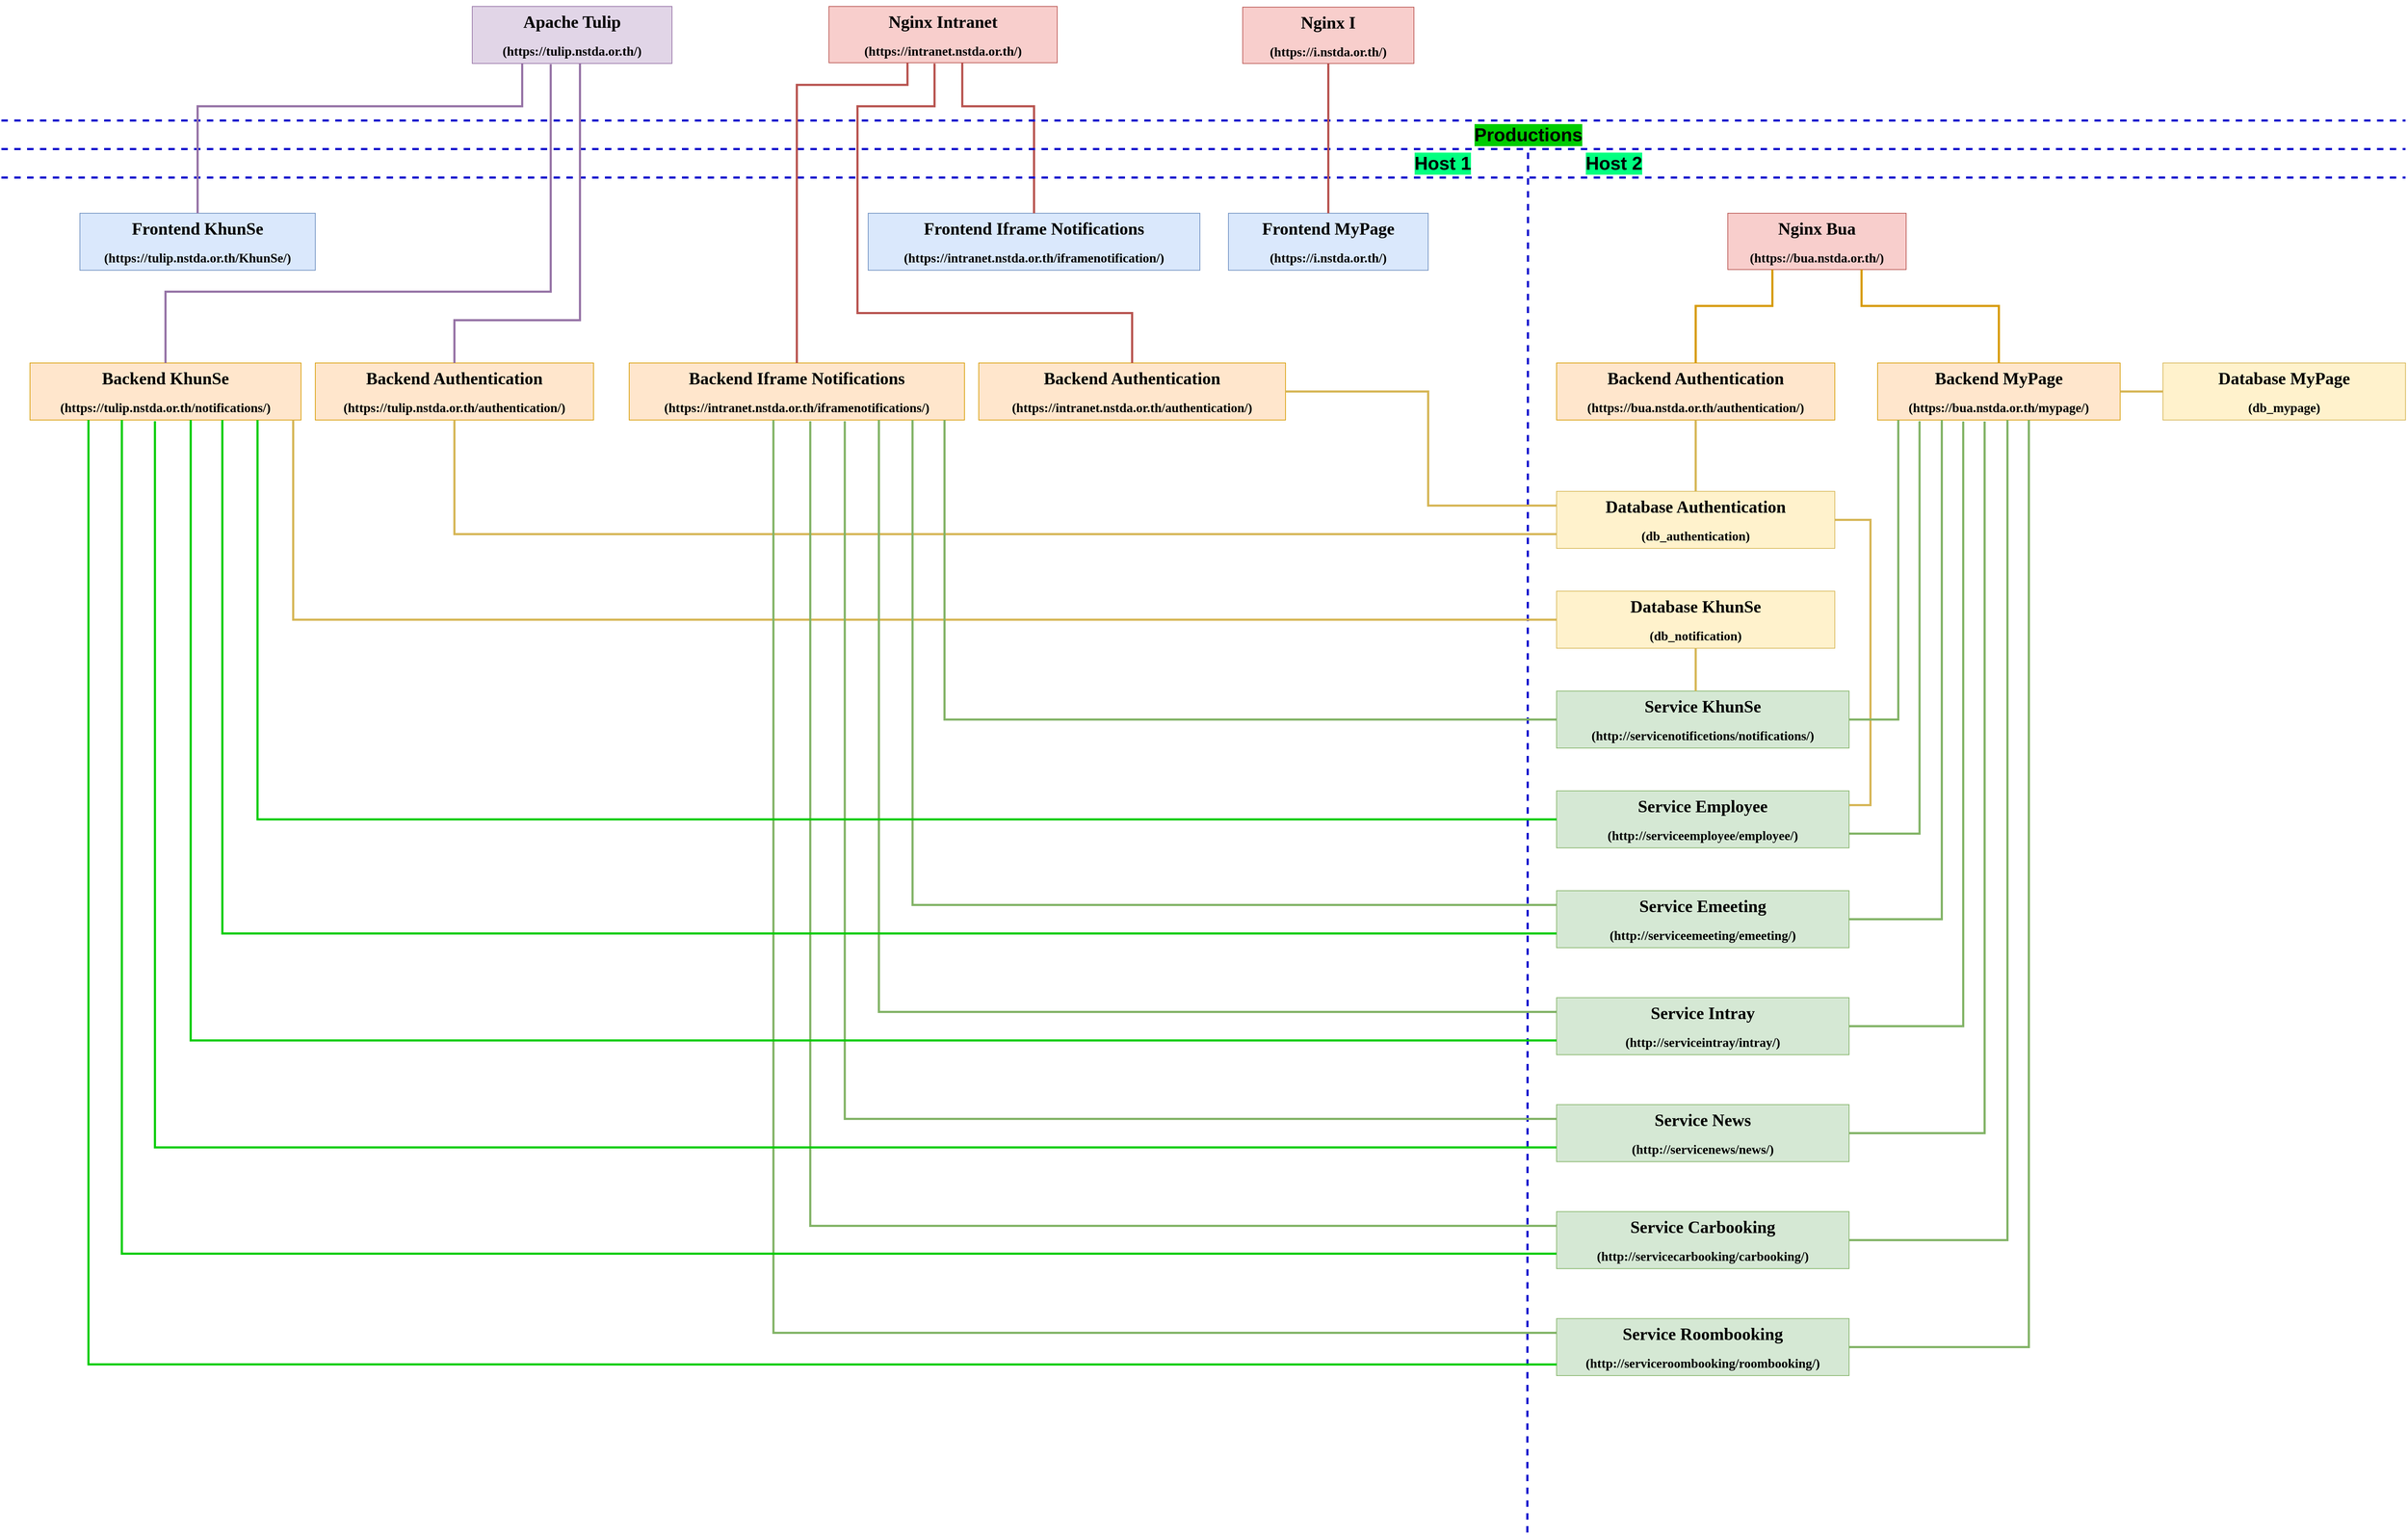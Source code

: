 <mxfile version="10.8.5" type="github"><diagram id="rdKb4eFTYl8fTvTbJPUn" name="Page-1"><mxGraphModel dx="4773" dy="2013" grid="1" gridSize="10" guides="1" tooltips="1" connect="1" arrows="1" fold="1" page="1" pageScale="1" pageWidth="850" pageHeight="1100" math="0" shadow="0"><root><mxCell id="0"/><mxCell id="1" parent="0"/><mxCell id="Vex7IzQAHNFTmKqDW15E-1" value="&lt;h1&gt;&lt;font face=&quot;Tahoma&quot;&gt;Frontend Iframe Notifications&lt;/font&gt;&lt;/h1&gt;&lt;h2&gt;&lt;font face=&quot;Tahoma&quot;&gt;(https://intranet.nstda.or.th/iframenotification/)&lt;/font&gt;&lt;/h2&gt;" style="rounded=0;whiteSpace=wrap;html=1;fillColor=#dae8fc;strokeColor=#6c8ebf;" vertex="1" parent="1"><mxGeometry x="375" y="330" width="465" height="80" as="geometry"/></mxCell><mxCell id="Vex7IzQAHNFTmKqDW15E-3" value="&lt;h1&gt;&lt;font face=&quot;Tahoma&quot;&gt;Frontend KhunSe&lt;/font&gt;&lt;/h1&gt;&lt;h2&gt;&lt;font face=&quot;Tahoma&quot;&gt;(https://tulip.nstda.or.th/KhunSe/)&lt;/font&gt;&lt;/h2&gt;" style="rounded=0;whiteSpace=wrap;html=1;fillColor=#dae8fc;strokeColor=#6c8ebf;" vertex="1" parent="1"><mxGeometry x="-730" y="330" width="330" height="80" as="geometry"/></mxCell><mxCell id="Vex7IzQAHNFTmKqDW15E-4" value="&lt;h1&gt;&lt;font face=&quot;Tahoma&quot;&gt;Frontend MyPage&lt;/font&gt;&lt;/h1&gt;&lt;h2&gt;&lt;font face=&quot;Tahoma&quot;&gt;(https://i.nstda.or.th/)&lt;/font&gt;&lt;/h2&gt;" style="rounded=0;whiteSpace=wrap;html=1;fillColor=#dae8fc;strokeColor=#6c8ebf;" vertex="1" parent="1"><mxGeometry x="880" y="330" width="280" height="80" as="geometry"/></mxCell><mxCell id="Vex7IzQAHNFTmKqDW15E-5" value="&lt;h1&gt;&lt;font face=&quot;Tahoma&quot;&gt;Backend KhunSe&lt;/font&gt;&lt;/h1&gt;&lt;h2&gt;&lt;font face=&quot;Tahoma&quot;&gt;(https://tulip.nstda.or.th/notifications/)&lt;/font&gt;&lt;/h2&gt;" style="rounded=0;whiteSpace=wrap;html=1;fillColor=#ffe6cc;strokeColor=#d79b00;" vertex="1" parent="1"><mxGeometry x="-800" y="540" width="380" height="80" as="geometry"/></mxCell><mxCell id="Vex7IzQAHNFTmKqDW15E-24" style="edgeStyle=orthogonalEdgeStyle;rounded=0;orthogonalLoop=1;jettySize=auto;html=1;exitX=0.584;exitY=1;exitDx=0;exitDy=0;entryX=0.5;entryY=0;entryDx=0;entryDy=0;strokeColor=#b85450;strokeWidth=3;fontSize=26;endArrow=none;endFill=0;fillColor=#f8cecc;exitPerimeter=0;" edge="1" parent="1" source="Vex7IzQAHNFTmKqDW15E-10" target="Vex7IzQAHNFTmKqDW15E-1"><mxGeometry relative="1" as="geometry"><Array as="points"><mxPoint x="507" y="180"/><mxPoint x="608" y="180"/></Array></mxGeometry></mxCell><mxCell id="Vex7IzQAHNFTmKqDW15E-10" value="&lt;h1&gt;&lt;font face=&quot;Tahoma&quot;&gt;Nginx Intranet&lt;/font&gt;&lt;/h1&gt;&lt;h2&gt;&lt;font face=&quot;Tahoma&quot;&gt;(https://intranet.nstda.or.th/)&lt;/font&gt;&lt;/h2&gt;" style="rounded=0;whiteSpace=wrap;html=1;fillColor=#f8cecc;strokeColor=#b85450;" vertex="1" parent="1"><mxGeometry x="320" y="40" width="320" height="79" as="geometry"/></mxCell><mxCell id="Vex7IzQAHNFTmKqDW15E-12" value="&lt;h1&gt;&lt;font face=&quot;Tahoma&quot;&gt;Apache Tulip&lt;/font&gt;&lt;/h1&gt;&lt;h2&gt;&lt;font face=&quot;Tahoma&quot;&gt;(https://tulip.nstda.or.th/)&lt;/font&gt;&lt;/h2&gt;" style="rounded=0;whiteSpace=wrap;html=1;fillColor=#e1d5e7;strokeColor=#9673a6;" vertex="1" parent="1"><mxGeometry x="-180" y="40" width="280" height="80" as="geometry"/></mxCell><mxCell id="Vex7IzQAHNFTmKqDW15E-13" value="&lt;h1&gt;&lt;font face=&quot;Tahoma&quot;&gt;Backend Authentication&lt;/font&gt;&lt;/h1&gt;&lt;h2&gt;&lt;font face=&quot;Tahoma&quot;&gt;(https://tulip.nstda.or.th/authentication/)&lt;/font&gt;&lt;/h2&gt;" style="rounded=0;whiteSpace=wrap;html=1;fillColor=#ffe6cc;strokeColor=#d79b00;" vertex="1" parent="1"><mxGeometry x="-400" y="540" width="390" height="80" as="geometry"/></mxCell><mxCell id="Vex7IzQAHNFTmKqDW15E-14" value="" style="endArrow=none;dashed=1;html=1;strokeColor=#0000CC;strokeWidth=3;" edge="1" parent="1"><mxGeometry width="50" height="50" relative="1" as="geometry"><mxPoint x="-840" y="240" as="sourcePoint"/><mxPoint x="2530" y="240" as="targetPoint"/></mxGeometry></mxCell><mxCell id="Vex7IzQAHNFTmKqDW15E-18" value="&lt;b style=&quot;font-size: 26px;&quot;&gt;&lt;font style=&quot;font-size: 26px;&quot;&gt;Host 1&lt;/font&gt;&lt;/b&gt;" style="text;html=1;resizable=0;points=[];align=center;verticalAlign=middle;labelBackgroundColor=#00FF80;fontSize=26;" vertex="1" connectable="0" parent="Vex7IzQAHNFTmKqDW15E-14"><mxGeometry x="-0.139" y="-10" relative="1" as="geometry"><mxPoint x="569" y="10" as="offset"/></mxGeometry></mxCell><mxCell id="Vex7IzQAHNFTmKqDW15E-15" value="&lt;h1&gt;&lt;font face=&quot;Tahoma&quot;&gt;Nginx I&lt;/font&gt;&lt;/h1&gt;&lt;h2&gt;&lt;font face=&quot;Tahoma&quot;&gt;(https://i.nstda.or.th/)&lt;/font&gt;&lt;/h2&gt;" style="rounded=0;whiteSpace=wrap;html=1;fillColor=#f8cecc;strokeColor=#b85450;" vertex="1" parent="1"><mxGeometry x="900" y="41" width="240" height="79" as="geometry"/></mxCell><mxCell id="Vex7IzQAHNFTmKqDW15E-16" value="" style="endArrow=none;dashed=1;html=1;strokeColor=#0000CC;strokeWidth=3;" edge="1" parent="1"><mxGeometry width="50" height="50" relative="1" as="geometry"><mxPoint x="-840" y="280" as="sourcePoint"/><mxPoint x="2530" y="280" as="targetPoint"/></mxGeometry></mxCell><mxCell id="Vex7IzQAHNFTmKqDW15E-17" value="" style="endArrow=none;dashed=1;html=1;strokeColor=#0000CC;strokeWidth=3;" edge="1" parent="1"><mxGeometry width="50" height="50" relative="1" as="geometry"><mxPoint x="1299" y="2180" as="sourcePoint"/><mxPoint x="1300" y="240" as="targetPoint"/></mxGeometry></mxCell><mxCell id="Vex7IzQAHNFTmKqDW15E-20" value="&lt;h1&gt;&lt;font face=&quot;Tahoma&quot;&gt;Nginx Bua&lt;/font&gt;&lt;/h1&gt;&lt;h2&gt;&lt;font face=&quot;Tahoma&quot;&gt;(https://bua.nstda.or.th/)&lt;/font&gt;&lt;/h2&gt;" style="rounded=0;whiteSpace=wrap;html=1;fillColor=#f8cecc;strokeColor=#b85450;" vertex="1" parent="1"><mxGeometry x="1580" y="330" width="250" height="79" as="geometry"/></mxCell><mxCell id="Vex7IzQAHNFTmKqDW15E-21" value="" style="endArrow=none;dashed=1;html=1;strokeColor=#0000CC;strokeWidth=3;" edge="1" parent="1"><mxGeometry width="50" height="50" relative="1" as="geometry"><mxPoint x="-840" y="200" as="sourcePoint"/><mxPoint x="2530" y="200" as="targetPoint"/></mxGeometry></mxCell><mxCell id="Vex7IzQAHNFTmKqDW15E-22" value="&lt;b style=&quot;font-size: 26px&quot;&gt;&lt;font style=&quot;font-size: 26px&quot;&gt;Productions&lt;/font&gt;&lt;/b&gt;" style="text;html=1;resizable=0;points=[];align=center;verticalAlign=middle;labelBackgroundColor=#00CC00;fontSize=26;" vertex="1" connectable="0" parent="Vex7IzQAHNFTmKqDW15E-21"><mxGeometry x="-0.139" y="-10" relative="1" as="geometry"><mxPoint x="689" y="10" as="offset"/></mxGeometry></mxCell><mxCell id="Vex7IzQAHNFTmKqDW15E-23" value="&lt;b style=&quot;font-size: 26px&quot;&gt;&lt;font style=&quot;font-size: 26px&quot;&gt;Host 2&lt;/font&gt;&lt;/b&gt;" style="text;html=1;resizable=0;points=[];align=center;verticalAlign=middle;labelBackgroundColor=#00FF80;fontSize=26;" vertex="1" connectable="0" parent="1"><mxGeometry x="1436.048" y="249.195" as="geometry"><mxPoint x="-16" y="10.5" as="offset"/></mxGeometry></mxCell><mxCell id="Vex7IzQAHNFTmKqDW15E-26" style="edgeStyle=orthogonalEdgeStyle;rounded=0;orthogonalLoop=1;jettySize=auto;html=1;exitX=0.25;exitY=1;exitDx=0;exitDy=0;entryX=0.5;entryY=0;entryDx=0;entryDy=0;strokeColor=#9673a6;strokeWidth=3;fontSize=26;endArrow=none;endFill=0;fillColor=#e1d5e7;" edge="1" parent="1" source="Vex7IzQAHNFTmKqDW15E-12" target="Vex7IzQAHNFTmKqDW15E-3"><mxGeometry relative="1" as="geometry"><mxPoint x="-233" y="100" as="sourcePoint"/><mxPoint x="-500" y="309" as="targetPoint"/><Array as="points"><mxPoint x="-110" y="180"/><mxPoint x="-565" y="180"/></Array></mxGeometry></mxCell><mxCell id="Vex7IzQAHNFTmKqDW15E-27" style="edgeStyle=orthogonalEdgeStyle;rounded=0;orthogonalLoop=1;jettySize=auto;html=1;exitX=0.25;exitY=1;exitDx=0;exitDy=0;entryX=0.5;entryY=0;entryDx=0;entryDy=0;strokeColor=#9673a6;strokeWidth=3;fontSize=26;endArrow=none;endFill=0;fillColor=#e1d5e7;" edge="1" parent="1" target="Vex7IzQAHNFTmKqDW15E-5"><mxGeometry relative="1" as="geometry"><mxPoint x="-70" y="121" as="sourcePoint"/><mxPoint x="-230" y="331" as="targetPoint"/><Array as="points"><mxPoint x="-70" y="440"/><mxPoint x="-610" y="440"/></Array></mxGeometry></mxCell><mxCell id="Vex7IzQAHNFTmKqDW15E-28" style="edgeStyle=orthogonalEdgeStyle;rounded=0;orthogonalLoop=1;jettySize=auto;html=1;exitX=0.25;exitY=1;exitDx=0;exitDy=0;entryX=0.5;entryY=0;entryDx=0;entryDy=0;strokeColor=#9673a6;strokeWidth=3;fontSize=26;endArrow=none;endFill=0;fillColor=#e1d5e7;" edge="1" parent="1" target="Vex7IzQAHNFTmKqDW15E-13"><mxGeometry relative="1" as="geometry"><mxPoint x="-29" y="120" as="sourcePoint"/><mxPoint x="-569" y="539" as="targetPoint"/><Array as="points"><mxPoint x="-29" y="480"/><mxPoint x="-205" y="480"/></Array></mxGeometry></mxCell><mxCell id="Vex7IzQAHNFTmKqDW15E-29" value="&lt;h1&gt;&lt;font face=&quot;Tahoma&quot;&gt;Backend Iframe Notifications&lt;/font&gt;&lt;/h1&gt;&lt;h2&gt;&lt;font face=&quot;Tahoma&quot;&gt;(https://intranet.nstda.or.th/iframenotifications/)&lt;/font&gt;&lt;/h2&gt;" style="rounded=0;whiteSpace=wrap;html=1;fillColor=#ffe6cc;strokeColor=#d79b00;" vertex="1" parent="1"><mxGeometry x="40" y="540" width="470" height="80" as="geometry"/></mxCell><mxCell id="Vex7IzQAHNFTmKqDW15E-30" value="&lt;h1&gt;&lt;font face=&quot;Tahoma&quot;&gt;Backend Authentication&lt;/font&gt;&lt;/h1&gt;&lt;h2&gt;&lt;font face=&quot;Tahoma&quot;&gt;(https://intranet.nstda.or.th/authentication/)&lt;/font&gt;&lt;/h2&gt;" style="rounded=0;whiteSpace=wrap;html=1;fillColor=#ffe6cc;strokeColor=#d79b00;" vertex="1" parent="1"><mxGeometry x="530" y="540" width="430" height="80" as="geometry"/></mxCell><mxCell id="Vex7IzQAHNFTmKqDW15E-31" style="edgeStyle=orthogonalEdgeStyle;rounded=0;orthogonalLoop=1;jettySize=auto;html=1;entryX=0.5;entryY=0;entryDx=0;entryDy=0;strokeColor=#b85450;strokeWidth=3;fontSize=26;endArrow=none;endFill=0;fillColor=#f8cecc;" edge="1" parent="1" target="Vex7IzQAHNFTmKqDW15E-30"><mxGeometry relative="1" as="geometry"><mxPoint x="468" y="120" as="sourcePoint"/><mxPoint x="618" y="340" as="targetPoint"/><Array as="points"><mxPoint x="468" y="180"/><mxPoint x="360" y="180"/><mxPoint x="360" y="470"/><mxPoint x="745" y="470"/></Array></mxGeometry></mxCell><mxCell id="Vex7IzQAHNFTmKqDW15E-32" style="edgeStyle=orthogonalEdgeStyle;rounded=0;orthogonalLoop=1;jettySize=auto;html=1;exitX=0.344;exitY=1;exitDx=0;exitDy=0;entryX=0.5;entryY=0;entryDx=0;entryDy=0;strokeColor=#b85450;strokeWidth=3;fontSize=26;endArrow=none;endFill=0;fillColor=#f8cecc;exitPerimeter=0;" edge="1" parent="1" source="Vex7IzQAHNFTmKqDW15E-10" target="Vex7IzQAHNFTmKqDW15E-29"><mxGeometry relative="1" as="geometry"><mxPoint x="150" y="218" as="sourcePoint"/><mxPoint x="251" y="429" as="targetPoint"/><Array as="points"><mxPoint x="430" y="150"/><mxPoint x="275" y="150"/></Array></mxGeometry></mxCell><mxCell id="Vex7IzQAHNFTmKqDW15E-33" style="edgeStyle=orthogonalEdgeStyle;rounded=0;orthogonalLoop=1;jettySize=auto;html=1;exitX=0.5;exitY=1;exitDx=0;exitDy=0;entryX=0.5;entryY=0;entryDx=0;entryDy=0;strokeColor=#b85450;strokeWidth=3;fontSize=26;endArrow=none;endFill=0;fillColor=#f8cecc;" edge="1" parent="1" source="Vex7IzQAHNFTmKqDW15E-15" target="Vex7IzQAHNFTmKqDW15E-4"><mxGeometry relative="1" as="geometry"><mxPoint x="517" y="129" as="sourcePoint"/><mxPoint x="618" y="340" as="targetPoint"/><Array as="points"><mxPoint x="1020" y="160"/><mxPoint x="1020" y="160"/></Array></mxGeometry></mxCell><mxCell id="Vex7IzQAHNFTmKqDW15E-34" value="&lt;h1&gt;&lt;font face=&quot;Tahoma&quot;&gt;Backend Authentication&lt;/font&gt;&lt;/h1&gt;&lt;h2&gt;&lt;font face=&quot;Tahoma&quot;&gt;(https://bua.nstda.or.th/authentication/)&lt;/font&gt;&lt;/h2&gt;" style="rounded=0;whiteSpace=wrap;html=1;fillColor=#ffe6cc;strokeColor=#d79b00;" vertex="1" parent="1"><mxGeometry x="1340" y="540" width="390" height="80" as="geometry"/></mxCell><mxCell id="Vex7IzQAHNFTmKqDW15E-35" style="edgeStyle=orthogonalEdgeStyle;rounded=0;orthogonalLoop=1;jettySize=auto;html=1;exitX=0.25;exitY=1;exitDx=0;exitDy=0;entryX=0.5;entryY=0;entryDx=0;entryDy=0;strokeColor=#d79b00;strokeWidth=3;fontSize=26;endArrow=none;endFill=0;fillColor=#ffe6cc;" edge="1" parent="1" source="Vex7IzQAHNFTmKqDW15E-20" target="Vex7IzQAHNFTmKqDW15E-34"><mxGeometry relative="1" as="geometry"><mxPoint x="517" y="129" as="sourcePoint"/><mxPoint x="618" y="340" as="targetPoint"/><Array as="points"><mxPoint x="1643" y="460"/><mxPoint x="1535" y="460"/></Array></mxGeometry></mxCell><mxCell id="Vex7IzQAHNFTmKqDW15E-36" value="&lt;h1&gt;&lt;font face=&quot;Tahoma&quot;&gt;Backend MyPage&lt;/font&gt;&lt;/h1&gt;&lt;h2&gt;&lt;font face=&quot;Tahoma&quot;&gt;(https://bua.nstda.or.th/mypage/)&lt;/font&gt;&lt;/h2&gt;" style="rounded=0;whiteSpace=wrap;html=1;fillColor=#ffe6cc;strokeColor=#d79b00;" vertex="1" parent="1"><mxGeometry x="1790" y="540" width="340" height="80" as="geometry"/></mxCell><mxCell id="Vex7IzQAHNFTmKqDW15E-37" style="edgeStyle=orthogonalEdgeStyle;rounded=0;orthogonalLoop=1;jettySize=auto;html=1;exitX=0.75;exitY=1;exitDx=0;exitDy=0;entryX=0.5;entryY=0;entryDx=0;entryDy=0;strokeColor=#d79b00;strokeWidth=3;fontSize=26;endArrow=none;endFill=0;fillColor=#ffe6cc;" edge="1" parent="1" source="Vex7IzQAHNFTmKqDW15E-20" target="Vex7IzQAHNFTmKqDW15E-36"><mxGeometry relative="1" as="geometry"><mxPoint x="1653" y="419" as="sourcePoint"/><mxPoint x="1545" y="550" as="targetPoint"/><Array as="points"><mxPoint x="1768" y="460"/><mxPoint x="1960" y="460"/></Array></mxGeometry></mxCell><mxCell id="Vex7IzQAHNFTmKqDW15E-40" value="&lt;h1&gt;&lt;font face=&quot;Tahoma&quot;&gt;Database Authentication&lt;/font&gt;&lt;/h1&gt;&lt;div&gt;&lt;h2&gt;&lt;font face=&quot;Tahoma&quot;&gt;(db_authentication)&lt;/font&gt;&lt;/h2&gt;&lt;/div&gt;" style="rounded=0;whiteSpace=wrap;html=1;fillColor=#fff2cc;strokeColor=#d6b656;" vertex="1" parent="1"><mxGeometry x="1340" y="720" width="390" height="80" as="geometry"/></mxCell><mxCell id="Vex7IzQAHNFTmKqDW15E-41" style="edgeStyle=orthogonalEdgeStyle;rounded=0;orthogonalLoop=1;jettySize=auto;html=1;exitX=0.5;exitY=1;exitDx=0;exitDy=0;entryX=0.5;entryY=0;entryDx=0;entryDy=0;strokeColor=#d6b656;strokeWidth=3;fontSize=26;endArrow=none;endFill=0;fillColor=#fff2cc;" edge="1" parent="1" source="Vex7IzQAHNFTmKqDW15E-34" target="Vex7IzQAHNFTmKqDW15E-40"><mxGeometry relative="1" as="geometry"><mxPoint x="1617.357" y="628.714" as="sourcePoint"/><mxPoint x="1510.214" y="760.143" as="targetPoint"/><Array as="points"><mxPoint x="1535" y="700"/><mxPoint x="1535" y="700"/></Array></mxGeometry></mxCell><mxCell id="Vex7IzQAHNFTmKqDW15E-42" style="edgeStyle=orthogonalEdgeStyle;rounded=0;orthogonalLoop=1;jettySize=auto;html=1;exitX=1;exitY=0.5;exitDx=0;exitDy=0;entryX=0;entryY=0.25;entryDx=0;entryDy=0;strokeColor=#d6b656;strokeWidth=3;fontSize=26;endArrow=none;endFill=0;fillColor=#fff2cc;" edge="1" parent="1" source="Vex7IzQAHNFTmKqDW15E-30" target="Vex7IzQAHNFTmKqDW15E-40"><mxGeometry relative="1" as="geometry"><mxPoint x="1544.714" y="630.143" as="sourcePoint"/><mxPoint x="1544.714" y="730.143" as="targetPoint"/><Array as="points"><mxPoint x="1160" y="580"/><mxPoint x="1160" y="740"/></Array></mxGeometry></mxCell><mxCell id="Vex7IzQAHNFTmKqDW15E-43" style="edgeStyle=orthogonalEdgeStyle;rounded=0;orthogonalLoop=1;jettySize=auto;html=1;exitX=0.5;exitY=1;exitDx=0;exitDy=0;entryX=0;entryY=0.75;entryDx=0;entryDy=0;strokeColor=#d6b656;strokeWidth=3;fontSize=26;endArrow=none;endFill=0;fillColor=#fff2cc;" edge="1" parent="1" source="Vex7IzQAHNFTmKqDW15E-13" target="Vex7IzQAHNFTmKqDW15E-40"><mxGeometry relative="1" as="geometry"><mxPoint x="899.929" y="650.143" as="sourcePoint"/><mxPoint x="1279.929" y="810.143" as="targetPoint"/><Array as="points"><mxPoint x="-205" y="780"/></Array></mxGeometry></mxCell><mxCell id="Vex7IzQAHNFTmKqDW15E-45" value="&lt;h1&gt;&lt;font face=&quot;Tahoma&quot;&gt;Database KhunSe&lt;/font&gt;&lt;/h1&gt;&lt;div&gt;&lt;h2&gt;&lt;font face=&quot;Tahoma&quot;&gt;(db_notification)&lt;/font&gt;&lt;/h2&gt;&lt;/div&gt;" style="rounded=0;whiteSpace=wrap;html=1;fillColor=#fff2cc;strokeColor=#d6b656;" vertex="1" parent="1"><mxGeometry x="1340" y="860" width="390" height="80" as="geometry"/></mxCell><mxCell id="Vex7IzQAHNFTmKqDW15E-46" value="&lt;h1&gt;&lt;font face=&quot;Tahoma&quot;&gt;Database MyPage&lt;/font&gt;&lt;/h1&gt;&lt;div&gt;&lt;h2&gt;&lt;font face=&quot;Tahoma&quot;&gt;(db_mypage)&lt;/font&gt;&lt;/h2&gt;&lt;/div&gt;" style="rounded=0;whiteSpace=wrap;html=1;fillColor=#fff2cc;strokeColor=#d6b656;" vertex="1" parent="1"><mxGeometry x="2190" y="540" width="340" height="80" as="geometry"/></mxCell><mxCell id="Vex7IzQAHNFTmKqDW15E-47" style="edgeStyle=orthogonalEdgeStyle;rounded=0;orthogonalLoop=1;jettySize=auto;html=1;strokeColor=#d6b656;strokeWidth=3;fontSize=26;endArrow=none;endFill=0;fillColor=#fff2cc;entryX=0;entryY=0.5;entryDx=0;entryDy=0;" edge="1" parent="1" target="Vex7IzQAHNFTmKqDW15E-46"><mxGeometry relative="1" as="geometry"><mxPoint x="2130" y="580" as="sourcePoint"/><mxPoint x="1958" y="722" as="targetPoint"/><Array as="points"><mxPoint x="2160" y="580"/><mxPoint x="2160" y="580"/></Array></mxGeometry></mxCell><mxCell id="Vex7IzQAHNFTmKqDW15E-48" style="edgeStyle=orthogonalEdgeStyle;rounded=0;orthogonalLoop=1;jettySize=auto;html=1;entryX=0;entryY=0.5;entryDx=0;entryDy=0;strokeColor=#d6b656;strokeWidth=3;fontSize=26;endArrow=none;endFill=0;fillColor=#fff2cc;" edge="1" parent="1" target="Vex7IzQAHNFTmKqDW15E-45"><mxGeometry relative="1" as="geometry"><mxPoint x="-431" y="620" as="sourcePoint"/><mxPoint x="1350.429" y="790.143" as="targetPoint"/><Array as="points"><mxPoint x="-431" y="900"/></Array></mxGeometry></mxCell><mxCell id="Vex7IzQAHNFTmKqDW15E-49" value="&lt;h1&gt;&lt;font face=&quot;Tahoma&quot;&gt;Service KhunSe&lt;/font&gt;&lt;/h1&gt;&lt;h2&gt;&lt;font face=&quot;Tahoma&quot;&gt;(http://servicenotificetions/notifications/)&lt;/font&gt;&lt;/h2&gt;" style="rounded=0;whiteSpace=wrap;html=1;fillColor=#d5e8d4;strokeColor=#82b366;" vertex="1" parent="1"><mxGeometry x="1340" y="1000" width="410" height="80" as="geometry"/></mxCell><mxCell id="Vex7IzQAHNFTmKqDW15E-50" style="edgeStyle=orthogonalEdgeStyle;rounded=0;orthogonalLoop=1;jettySize=auto;html=1;exitX=0.5;exitY=1;exitDx=0;exitDy=0;strokeColor=#d6b656;strokeWidth=3;fontSize=26;endArrow=none;endFill=0;fillColor=#fff2cc;" edge="1" parent="1" source="Vex7IzQAHNFTmKqDW15E-45"><mxGeometry relative="1" as="geometry"><mxPoint x="1544.714" y="630.143" as="sourcePoint"/><mxPoint x="1535" y="1000" as="targetPoint"/><Array as="points"><mxPoint x="1535" y="990"/><mxPoint x="1535" y="990"/></Array></mxGeometry></mxCell><mxCell id="Vex7IzQAHNFTmKqDW15E-51" value="&lt;h1&gt;&lt;font face=&quot;Tahoma&quot;&gt;Service Employee&lt;/font&gt;&lt;/h1&gt;&lt;h2&gt;&lt;font face=&quot;Tahoma&quot;&gt;(http://serviceemployee/employee/)&lt;/font&gt;&lt;/h2&gt;" style="rounded=0;whiteSpace=wrap;html=1;fillColor=#d5e8d4;strokeColor=#82b366;" vertex="1" parent="1"><mxGeometry x="1340" y="1140" width="410" height="80" as="geometry"/></mxCell><mxCell id="Vex7IzQAHNFTmKqDW15E-52" style="edgeStyle=orthogonalEdgeStyle;rounded=0;orthogonalLoop=1;jettySize=auto;html=1;exitX=1;exitY=0.5;exitDx=0;exitDy=0;strokeColor=#d6b656;strokeWidth=3;fontSize=26;endArrow=none;endFill=0;fillColor=#fff2cc;entryX=1;entryY=0.25;entryDx=0;entryDy=0;" edge="1" parent="1" source="Vex7IzQAHNFTmKqDW15E-40" target="Vex7IzQAHNFTmKqDW15E-51"><mxGeometry relative="1" as="geometry"><mxPoint x="1544.714" y="950.143" as="sourcePoint"/><mxPoint x="1544.714" y="1010.143" as="targetPoint"/><Array as="points"><mxPoint x="1780" y="760"/><mxPoint x="1780" y="1160"/></Array></mxGeometry></mxCell><mxCell id="Vex7IzQAHNFTmKqDW15E-53" value="&lt;h1&gt;&lt;font face=&quot;Tahoma&quot;&gt;Service Emeeting&lt;/font&gt;&lt;/h1&gt;&lt;h2&gt;&lt;font face=&quot;Tahoma&quot;&gt;(http://serviceemeeting/emeeting/)&lt;/font&gt;&lt;/h2&gt;" style="rounded=0;whiteSpace=wrap;html=1;fillColor=#d5e8d4;strokeColor=#82b366;" vertex="1" parent="1"><mxGeometry x="1340" y="1280" width="410" height="80" as="geometry"/></mxCell><mxCell id="Vex7IzQAHNFTmKqDW15E-54" value="&lt;h1&gt;&lt;font face=&quot;Tahoma&quot;&gt;Service Intray&lt;/font&gt;&lt;/h1&gt;&lt;h2&gt;&lt;font face=&quot;Tahoma&quot;&gt;(http://serviceintray/intray/)&lt;/font&gt;&lt;/h2&gt;" style="rounded=0;whiteSpace=wrap;html=1;fillColor=#d5e8d4;strokeColor=#82b366;" vertex="1" parent="1"><mxGeometry x="1340" y="1430" width="410" height="80" as="geometry"/></mxCell><mxCell id="Vex7IzQAHNFTmKqDW15E-55" value="&lt;h1&gt;&lt;font face=&quot;Tahoma&quot;&gt;Service News&lt;/font&gt;&lt;/h1&gt;&lt;h2&gt;&lt;font face=&quot;Tahoma&quot;&gt;(http://servicenews/news/)&lt;/font&gt;&lt;/h2&gt;" style="rounded=0;whiteSpace=wrap;html=1;fillColor=#d5e8d4;strokeColor=#82b366;" vertex="1" parent="1"><mxGeometry x="1340" y="1580" width="410" height="80" as="geometry"/></mxCell><mxCell id="Vex7IzQAHNFTmKqDW15E-56" value="&lt;h1&gt;&lt;font face=&quot;Tahoma&quot;&gt;Service Carbooking&lt;/font&gt;&lt;/h1&gt;&lt;h2&gt;&lt;font face=&quot;Tahoma&quot;&gt;(http://servicecarbooking/carbooking/)&lt;/font&gt;&lt;/h2&gt;" style="rounded=0;whiteSpace=wrap;html=1;fillColor=#d5e8d4;strokeColor=#82b366;" vertex="1" parent="1"><mxGeometry x="1340" y="1730" width="410" height="80" as="geometry"/></mxCell><mxCell id="Vex7IzQAHNFTmKqDW15E-57" value="&lt;h1&gt;&lt;font face=&quot;Tahoma&quot;&gt;Service Roombooking&lt;/font&gt;&lt;/h1&gt;&lt;h2&gt;&lt;font face=&quot;Tahoma&quot;&gt;(http://serviceroombooking/roombooking/)&lt;/font&gt;&lt;/h2&gt;" style="rounded=0;whiteSpace=wrap;html=1;fillColor=#d5e8d4;strokeColor=#82b366;" vertex="1" parent="1"><mxGeometry x="1340" y="1880" width="410" height="80" as="geometry"/></mxCell><mxCell id="Vex7IzQAHNFTmKqDW15E-58" style="edgeStyle=orthogonalEdgeStyle;rounded=0;orthogonalLoop=1;jettySize=auto;html=1;strokeColor=#82b366;strokeWidth=3;fontSize=26;endArrow=none;endFill=0;fillColor=#d5e8d4;entryX=0;entryY=0.5;entryDx=0;entryDy=0;" edge="1" parent="1" target="Vex7IzQAHNFTmKqDW15E-49"><mxGeometry relative="1" as="geometry"><mxPoint x="482" y="620" as="sourcePoint"/><mxPoint x="1340" y="1020" as="targetPoint"/><Array as="points"><mxPoint x="482" y="1040"/></Array></mxGeometry></mxCell><mxCell id="Vex7IzQAHNFTmKqDW15E-59" style="edgeStyle=orthogonalEdgeStyle;rounded=0;orthogonalLoop=1;jettySize=auto;html=1;exitX=0.845;exitY=1;exitDx=0;exitDy=0;strokeColor=#82b366;strokeWidth=3;fontSize=26;endArrow=none;endFill=0;fillColor=#d5e8d4;entryX=0;entryY=0.25;entryDx=0;entryDy=0;exitPerimeter=0;" edge="1" parent="1" source="Vex7IzQAHNFTmKqDW15E-29" target="Vex7IzQAHNFTmKqDW15E-53"><mxGeometry relative="1" as="geometry"><mxPoint x="402" y="630" as="sourcePoint"/><mxPoint x="1350.333" y="1050" as="targetPoint"/><Array as="points"><mxPoint x="437" y="1300"/></Array></mxGeometry></mxCell><mxCell id="Vex7IzQAHNFTmKqDW15E-60" style="edgeStyle=orthogonalEdgeStyle;rounded=0;orthogonalLoop=1;jettySize=auto;html=1;strokeColor=#82b366;strokeWidth=3;fontSize=26;endArrow=none;endFill=0;fillColor=#d5e8d4;entryX=0;entryY=0.25;entryDx=0;entryDy=0;" edge="1" parent="1" target="Vex7IzQAHNFTmKqDW15E-54"><mxGeometry relative="1" as="geometry"><mxPoint x="390" y="620" as="sourcePoint"/><mxPoint x="1290" y="1420" as="targetPoint"/><Array as="points"><mxPoint x="390" y="1450"/></Array></mxGeometry></mxCell><mxCell id="Vex7IzQAHNFTmKqDW15E-61" style="edgeStyle=orthogonalEdgeStyle;rounded=0;orthogonalLoop=1;jettySize=auto;html=1;strokeColor=#82b366;strokeWidth=3;fontSize=26;endArrow=none;endFill=0;fillColor=#d5e8d4;entryX=0;entryY=0.25;entryDx=0;entryDy=0;exitX=0.643;exitY=1.021;exitDx=0;exitDy=0;exitPerimeter=0;" edge="1" parent="1" source="Vex7IzQAHNFTmKqDW15E-29" target="Vex7IzQAHNFTmKqDW15E-55"><mxGeometry relative="1" as="geometry"><mxPoint x="290" y="650" as="sourcePoint"/><mxPoint x="1292.833" y="1480" as="targetPoint"/><Array as="points"><mxPoint x="342" y="1600"/></Array></mxGeometry></mxCell><mxCell id="Vex7IzQAHNFTmKqDW15E-62" style="edgeStyle=orthogonalEdgeStyle;rounded=0;orthogonalLoop=1;jettySize=auto;html=1;strokeColor=#82b366;strokeWidth=3;fontSize=26;endArrow=none;endFill=0;fillColor=#d5e8d4;entryX=0;entryY=0.25;entryDx=0;entryDy=0;exitX=0.54;exitY=1.021;exitDx=0;exitDy=0;exitPerimeter=0;" edge="1" parent="1" source="Vex7IzQAHNFTmKqDW15E-29" target="Vex7IzQAHNFTmKqDW15E-56"><mxGeometry relative="1" as="geometry"><mxPoint x="294" y="660" as="sourcePoint"/><mxPoint x="1292.333" y="1738.5" as="targetPoint"/><Array as="points"><mxPoint x="294" y="1750"/></Array></mxGeometry></mxCell><mxCell id="Vex7IzQAHNFTmKqDW15E-63" style="edgeStyle=orthogonalEdgeStyle;rounded=0;orthogonalLoop=1;jettySize=auto;html=1;strokeColor=#82b366;strokeWidth=3;fontSize=26;endArrow=none;endFill=0;fillColor=#d5e8d4;entryX=0;entryY=0.25;entryDx=0;entryDy=0;exitX=0.54;exitY=1.021;exitDx=0;exitDy=0;exitPerimeter=0;" edge="1" parent="1" target="Vex7IzQAHNFTmKqDW15E-57"><mxGeometry relative="1" as="geometry"><mxPoint x="242.167" y="620.167" as="sourcePoint"/><mxPoint x="1288.833" y="1748.5" as="targetPoint"/><Array as="points"><mxPoint x="242" y="1900"/></Array></mxGeometry></mxCell><mxCell id="Vex7IzQAHNFTmKqDW15E-64" style="edgeStyle=orthogonalEdgeStyle;rounded=0;orthogonalLoop=1;jettySize=auto;html=1;strokeColor=#00CC00;strokeWidth=3;fontSize=26;endArrow=none;endFill=0;fillColor=#d5e8d4;entryX=0;entryY=0.5;entryDx=0;entryDy=0;" edge="1" parent="1" target="Vex7IzQAHNFTmKqDW15E-51"><mxGeometry relative="1" as="geometry"><mxPoint x="-481" y="620" as="sourcePoint"/><mxPoint x="1340" y="1070" as="targetPoint"/><Array as="points"><mxPoint x="-481" y="1180"/></Array></mxGeometry></mxCell><mxCell id="Vex7IzQAHNFTmKqDW15E-65" style="edgeStyle=orthogonalEdgeStyle;rounded=0;orthogonalLoop=1;jettySize=auto;html=1;strokeColor=#00CC00;strokeWidth=3;fontSize=26;endArrow=none;endFill=0;fillColor=#d5e8d4;" edge="1" parent="1"><mxGeometry relative="1" as="geometry"><mxPoint x="-530.333" y="620" as="sourcePoint"/><mxPoint x="1340" y="1340" as="targetPoint"/><Array as="points"><mxPoint x="-530" y="1340"/></Array></mxGeometry></mxCell><mxCell id="Vex7IzQAHNFTmKqDW15E-66" style="edgeStyle=orthogonalEdgeStyle;rounded=0;orthogonalLoop=1;jettySize=auto;html=1;strokeColor=#00CC00;strokeWidth=3;fontSize=26;endArrow=none;endFill=0;fillColor=#d5e8d4;exitX=0.593;exitY=1;exitDx=0;exitDy=0;exitPerimeter=0;" edge="1" parent="1" source="Vex7IzQAHNFTmKqDW15E-5"><mxGeometry relative="1" as="geometry"><mxPoint x="-530.167" y="770" as="sourcePoint"/><mxPoint x="1339.833" y="1490" as="targetPoint"/><Array as="points"><mxPoint x="-575" y="1490"/></Array></mxGeometry></mxCell><mxCell id="Vex7IzQAHNFTmKqDW15E-67" style="edgeStyle=orthogonalEdgeStyle;rounded=0;orthogonalLoop=1;jettySize=auto;html=1;strokeColor=#00CC00;strokeWidth=3;fontSize=26;endArrow=none;endFill=0;fillColor=#d5e8d4;exitX=0.461;exitY=1.021;exitDx=0;exitDy=0;exitPerimeter=0;" edge="1" parent="1" source="Vex7IzQAHNFTmKqDW15E-5"><mxGeometry relative="1" as="geometry"><mxPoint x="-575.167" y="770" as="sourcePoint"/><mxPoint x="1339.833" y="1640" as="targetPoint"/><Array as="points"><mxPoint x="-625" y="1640"/></Array></mxGeometry></mxCell><mxCell id="Vex7IzQAHNFTmKqDW15E-68" style="edgeStyle=orthogonalEdgeStyle;rounded=0;orthogonalLoop=1;jettySize=auto;html=1;strokeColor=#00CC00;strokeWidth=3;fontSize=26;endArrow=none;endFill=0;fillColor=#d5e8d4;exitX=0.339;exitY=1;exitDx=0;exitDy=0;exitPerimeter=0;" edge="1" parent="1" source="Vex7IzQAHNFTmKqDW15E-5"><mxGeometry relative="1" as="geometry"><mxPoint x="-625.167" y="770.667" as="sourcePoint"/><mxPoint x="1339.833" y="1789" as="targetPoint"/><Array as="points"><mxPoint x="-671" y="1789"/></Array></mxGeometry></mxCell><mxCell id="Vex7IzQAHNFTmKqDW15E-69" style="edgeStyle=orthogonalEdgeStyle;rounded=0;orthogonalLoop=1;jettySize=auto;html=1;strokeColor=#00CC00;strokeWidth=3;fontSize=26;endArrow=none;endFill=0;fillColor=#d5e8d4;" edge="1" parent="1"><mxGeometry relative="1" as="geometry"><mxPoint x="-718" y="620" as="sourcePoint"/><mxPoint x="1340.333" y="1944.333" as="targetPoint"/><Array as="points"><mxPoint x="-718" y="1944"/></Array></mxGeometry></mxCell><mxCell id="Vex7IzQAHNFTmKqDW15E-70" style="edgeStyle=orthogonalEdgeStyle;rounded=0;orthogonalLoop=1;jettySize=auto;html=1;strokeColor=#82b366;strokeWidth=3;fontSize=26;endArrow=none;endFill=0;fillColor=#d5e8d4;entryX=1;entryY=0.5;entryDx=0;entryDy=0;" edge="1" parent="1" target="Vex7IzQAHNFTmKqDW15E-49"><mxGeometry relative="1" as="geometry"><mxPoint x="1819" y="620" as="sourcePoint"/><mxPoint x="2748.333" y="1130" as="targetPoint"/><Array as="points"><mxPoint x="1819" y="1040"/></Array></mxGeometry></mxCell><mxCell id="Vex7IzQAHNFTmKqDW15E-71" style="edgeStyle=orthogonalEdgeStyle;rounded=0;orthogonalLoop=1;jettySize=auto;html=1;strokeColor=#82b366;strokeWidth=3;fontSize=26;endArrow=none;endFill=0;fillColor=#d5e8d4;entryX=1;entryY=0.5;entryDx=0;entryDy=0;exitX=0.173;exitY=1.021;exitDx=0;exitDy=0;exitPerimeter=0;" edge="1" parent="1" source="Vex7IzQAHNFTmKqDW15E-36"><mxGeometry relative="1" as="geometry"><mxPoint x="1818.167" y="780" as="sourcePoint"/><mxPoint x="1749.833" y="1200" as="targetPoint"/><Array as="points"><mxPoint x="1849" y="1200"/></Array></mxGeometry></mxCell><mxCell id="Vex7IzQAHNFTmKqDW15E-72" style="edgeStyle=orthogonalEdgeStyle;rounded=0;orthogonalLoop=1;jettySize=auto;html=1;strokeColor=#82b366;strokeWidth=3;fontSize=26;endArrow=none;endFill=0;fillColor=#d5e8d4;entryX=1;entryY=0.5;entryDx=0;entryDy=0;" edge="1" parent="1"><mxGeometry relative="1" as="geometry"><mxPoint x="1880" y="620" as="sourcePoint"/><mxPoint x="1749.333" y="1320" as="targetPoint"/><Array as="points"><mxPoint x="1880" y="1320"/></Array></mxGeometry></mxCell><mxCell id="Vex7IzQAHNFTmKqDW15E-73" style="edgeStyle=orthogonalEdgeStyle;rounded=0;orthogonalLoop=1;jettySize=auto;html=1;strokeColor=#82b366;strokeWidth=3;fontSize=26;endArrow=none;endFill=0;fillColor=#d5e8d4;entryX=1;entryY=0.5;entryDx=0;entryDy=0;exitX=0.349;exitY=1.042;exitDx=0;exitDy=0;exitPerimeter=0;" edge="1" parent="1" source="Vex7IzQAHNFTmKqDW15E-36"><mxGeometry relative="1" as="geometry"><mxPoint x="1881.833" y="770" as="sourcePoint"/><mxPoint x="1750.167" y="1470" as="targetPoint"/><Array as="points"><mxPoint x="1910" y="623"/><mxPoint x="1910" y="1470"/></Array></mxGeometry></mxCell><mxCell id="Vex7IzQAHNFTmKqDW15E-74" style="edgeStyle=orthogonalEdgeStyle;rounded=0;orthogonalLoop=1;jettySize=auto;html=1;strokeColor=#82b366;strokeWidth=3;fontSize=26;endArrow=none;endFill=0;fillColor=#d5e8d4;entryX=1;entryY=0.5;entryDx=0;entryDy=0;" edge="1" parent="1" target="Vex7IzQAHNFTmKqDW15E-55"><mxGeometry relative="1" as="geometry"><mxPoint x="1940" y="622" as="sourcePoint"/><mxPoint x="1829.333" y="1586.5" as="targetPoint"/><Array as="points"><mxPoint x="1940" y="1620"/></Array></mxGeometry></mxCell><mxCell id="Vex7IzQAHNFTmKqDW15E-75" style="edgeStyle=orthogonalEdgeStyle;rounded=0;orthogonalLoop=1;jettySize=auto;html=1;strokeColor=#82b366;strokeWidth=3;fontSize=26;endArrow=none;endFill=0;fillColor=#d5e8d4;entryX=1;entryY=0.5;entryDx=0;entryDy=0;" edge="1" parent="1" target="Vex7IzQAHNFTmKqDW15E-56"><mxGeometry relative="1" as="geometry"><mxPoint x="1972" y="620" as="sourcePoint"/><mxPoint x="1880" y="1720" as="targetPoint"/><Array as="points"><mxPoint x="1972" y="1770"/></Array></mxGeometry></mxCell><mxCell id="Vex7IzQAHNFTmKqDW15E-76" style="edgeStyle=orthogonalEdgeStyle;rounded=0;orthogonalLoop=1;jettySize=auto;html=1;strokeColor=#82b366;strokeWidth=3;fontSize=26;endArrow=none;endFill=0;fillColor=#d5e8d4;entryX=1;entryY=0.5;entryDx=0;entryDy=0;" edge="1" parent="1"><mxGeometry relative="1" as="geometry"><mxPoint x="2002" y="620" as="sourcePoint"/><mxPoint x="1749.833" y="1920" as="targetPoint"/><Array as="points"><mxPoint x="2002" y="1920"/></Array></mxGeometry></mxCell></root></mxGraphModel></diagram></mxfile>